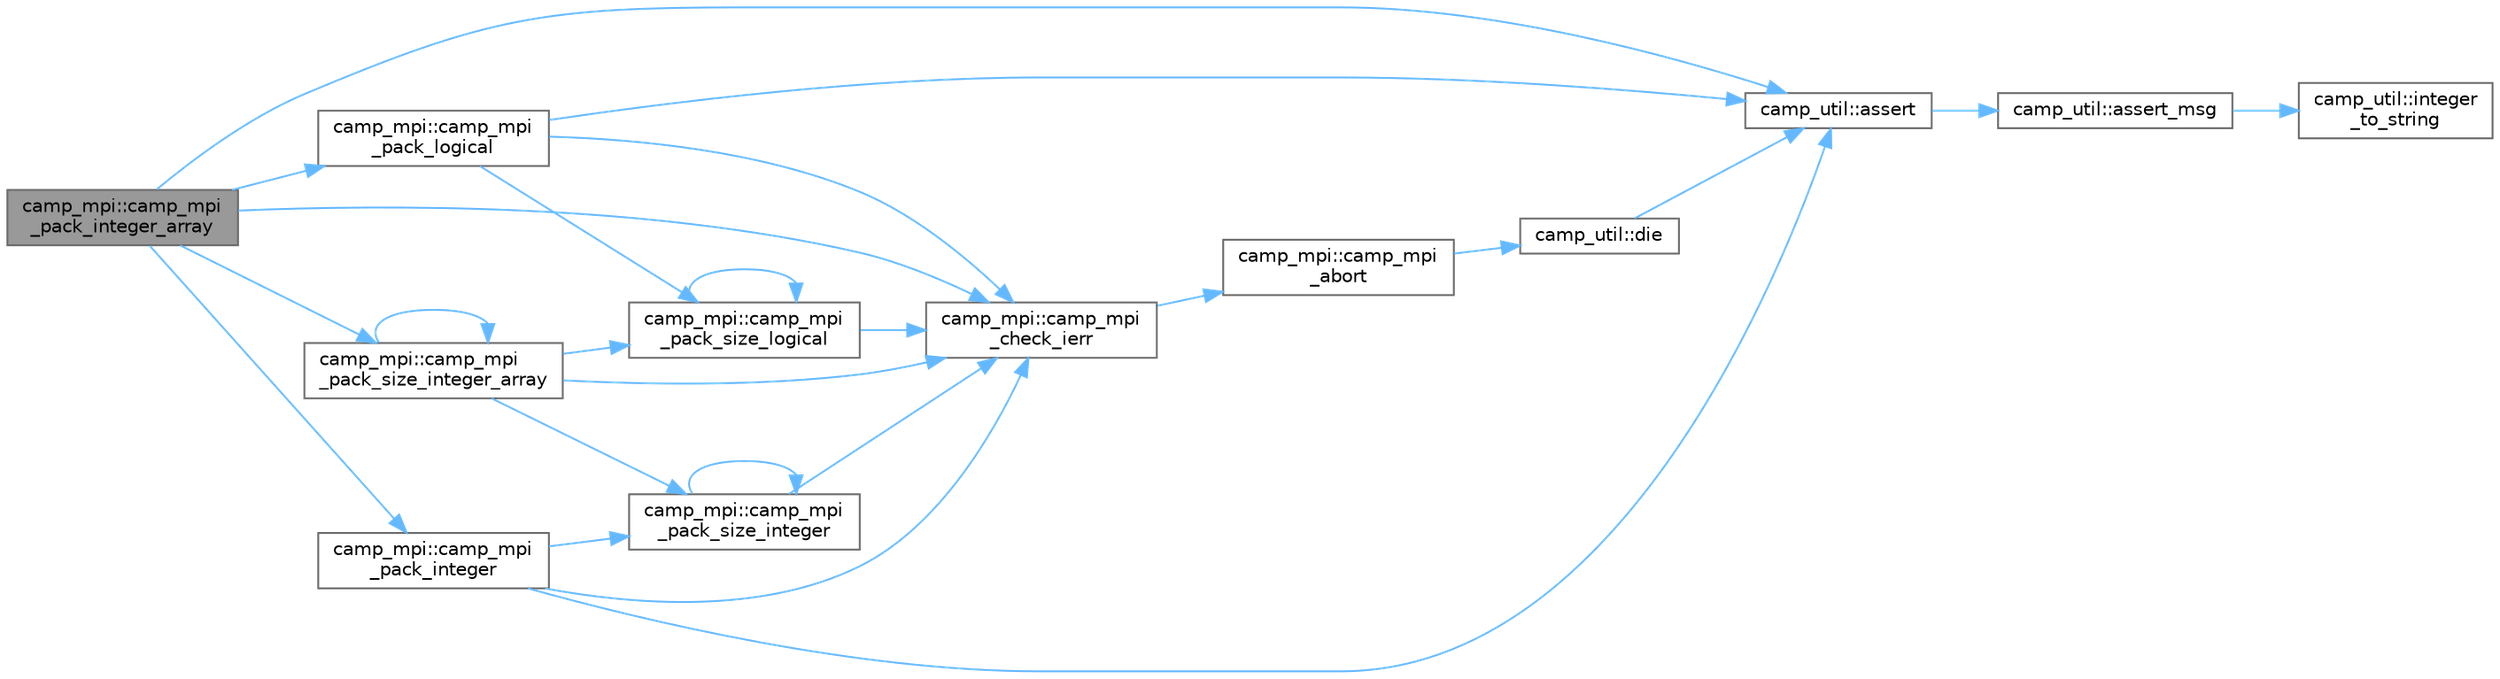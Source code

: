 digraph "camp_mpi::camp_mpi_pack_integer_array"
{
 // LATEX_PDF_SIZE
  bgcolor="transparent";
  edge [fontname=Helvetica,fontsize=10,labelfontname=Helvetica,labelfontsize=10];
  node [fontname=Helvetica,fontsize=10,shape=box,height=0.2,width=0.4];
  rankdir="LR";
  Node1 [label="camp_mpi::camp_mpi\l_pack_integer_array",height=0.2,width=0.4,color="gray40", fillcolor="grey60", style="filled", fontcolor="black",tooltip="Packs the given value into the buffer, advancing position."];
  Node1 -> Node2 [color="steelblue1",style="solid"];
  Node2 [label="camp_util::assert",height=0.2,width=0.4,color="grey40", fillcolor="white", style="filled",URL="$namespacecamp__util.html#a32cf43c1b618a3ecf93810383e960ef2",tooltip="Errors unless condition_ok is true."];
  Node2 -> Node3 [color="steelblue1",style="solid"];
  Node3 [label="camp_util::assert_msg",height=0.2,width=0.4,color="grey40", fillcolor="white", style="filled",URL="$namespacecamp__util.html#ab4e745d4a05763568bf773598f30e91f",tooltip="Errors unless condition_ok is true."];
  Node3 -> Node4 [color="steelblue1",style="solid"];
  Node4 [label="camp_util::integer\l_to_string",height=0.2,width=0.4,color="grey40", fillcolor="white", style="filled",URL="$namespacecamp__util.html#acd72e4626dcfefffaa08c42cfa7949bc",tooltip="Convert an integer to a string format."];
  Node1 -> Node5 [color="steelblue1",style="solid"];
  Node5 [label="camp_mpi::camp_mpi\l_check_ierr",height=0.2,width=0.4,color="grey40", fillcolor="white", style="filled",URL="$namespacecamp__mpi.html#adb95beaf933131229f017a03af8352ad",tooltip="Dies if ierr is not ok."];
  Node5 -> Node6 [color="steelblue1",style="solid"];
  Node6 [label="camp_mpi::camp_mpi\l_abort",height=0.2,width=0.4,color="grey40", fillcolor="white", style="filled",URL="$namespacecamp__mpi.html#a7c0deeecbf4c64fe7fcade1797e1aab8",tooltip="Abort the program."];
  Node6 -> Node7 [color="steelblue1",style="solid"];
  Node7 [label="camp_util::die",height=0.2,width=0.4,color="grey40", fillcolor="white", style="filled",URL="$namespacecamp__util.html#aa942add404bf8b611e5b4b8c777ca7f6",tooltip="Error immediately."];
  Node7 -> Node2 [color="steelblue1",style="solid"];
  Node1 -> Node8 [color="steelblue1",style="solid"];
  Node8 [label="camp_mpi::camp_mpi\l_pack_integer",height=0.2,width=0.4,color="grey40", fillcolor="white", style="filled",URL="$namespacecamp__mpi.html#ab8a9c9d3285d44ca8d229efc25a436e0",tooltip="Packs the given value into the buffer, advancing position."];
  Node8 -> Node2 [color="steelblue1",style="solid"];
  Node8 -> Node5 [color="steelblue1",style="solid"];
  Node8 -> Node9 [color="steelblue1",style="solid"];
  Node9 [label="camp_mpi::camp_mpi\l_pack_size_integer",height=0.2,width=0.4,color="grey40", fillcolor="white", style="filled",URL="$namespacecamp__mpi.html#abfca35b6c1f158dcb853326861d7e558",tooltip="Determines the number of bytes required to pack the given value."];
  Node9 -> Node5 [color="steelblue1",style="solid"];
  Node9 -> Node9 [color="steelblue1",style="solid"];
  Node1 -> Node10 [color="steelblue1",style="solid"];
  Node10 [label="camp_mpi::camp_mpi\l_pack_logical",height=0.2,width=0.4,color="grey40", fillcolor="white", style="filled",URL="$namespacecamp__mpi.html#a478c2ca36da605f816ccb99988201acc",tooltip="Packs the given value into the buffer, advancing position."];
  Node10 -> Node2 [color="steelblue1",style="solid"];
  Node10 -> Node5 [color="steelblue1",style="solid"];
  Node10 -> Node11 [color="steelblue1",style="solid"];
  Node11 [label="camp_mpi::camp_mpi\l_pack_size_logical",height=0.2,width=0.4,color="grey40", fillcolor="white", style="filled",URL="$namespacecamp__mpi.html#a91e386d6f20f660ab0762c32bb55e3a7",tooltip="Determines the number of bytes required to pack the given value."];
  Node11 -> Node5 [color="steelblue1",style="solid"];
  Node11 -> Node11 [color="steelblue1",style="solid"];
  Node1 -> Node12 [color="steelblue1",style="solid"];
  Node12 [label="camp_mpi::camp_mpi\l_pack_size_integer_array",height=0.2,width=0.4,color="grey40", fillcolor="white", style="filled",URL="$namespacecamp__mpi.html#a8ad192802e37c5dcaa41d053909318ab",tooltip="Determines the number of bytes required to pack the given value."];
  Node12 -> Node5 [color="steelblue1",style="solid"];
  Node12 -> Node9 [color="steelblue1",style="solid"];
  Node12 -> Node12 [color="steelblue1",style="solid"];
  Node12 -> Node11 [color="steelblue1",style="solid"];
}
